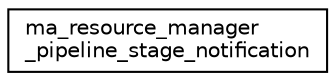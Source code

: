digraph "Graphical Class Hierarchy"
{
 // LATEX_PDF_SIZE
  edge [fontname="Helvetica",fontsize="10",labelfontname="Helvetica",labelfontsize="10"];
  node [fontname="Helvetica",fontsize="10",shape=record];
  rankdir="LR";
  Node0 [label="ma_resource_manager\l_pipeline_stage_notification",height=0.2,width=0.4,color="black", fillcolor="white", style="filled",URL="$structma__resource__manager__pipeline__stage__notification.html",tooltip=" "];
}
